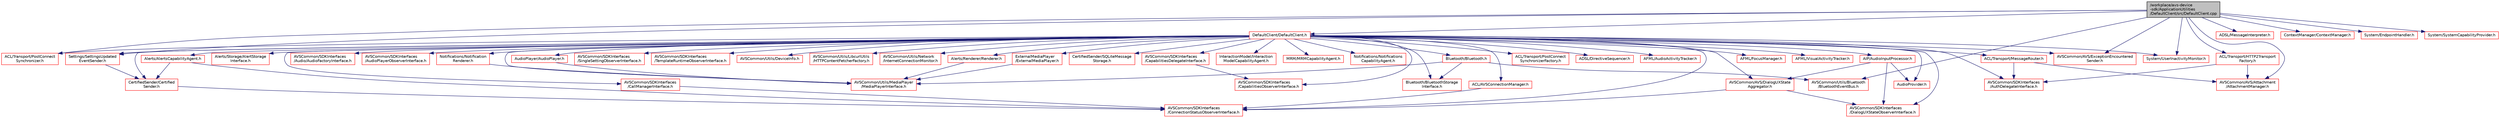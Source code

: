 digraph "/workplace/avs-device-sdk/ApplicationUtilities/DefaultClient/src/DefaultClient.cpp"
{
  edge [fontname="Helvetica",fontsize="10",labelfontname="Helvetica",labelfontsize="10"];
  node [fontname="Helvetica",fontsize="10",shape=record];
  Node1 [label="/workplace/avs-device\l-sdk/ApplicationUtilities\l/DefaultClient/src/DefaultClient.cpp",height=0.2,width=0.4,color="black", fillcolor="grey75", style="filled", fontcolor="black"];
  Node1 -> Node2 [color="midnightblue",fontsize="10",style="solid",fontname="Helvetica"];
  Node2 [label="DefaultClient/DefaultClient.h",height=0.2,width=0.4,color="red", fillcolor="white", style="filled",URL="$_default_client_8h.html"];
  Node2 -> Node3 [color="midnightblue",fontsize="10",style="solid",fontname="Helvetica"];
  Node3 [label="ACL/AVSConnectionManager.h",height=0.2,width=0.4,color="red", fillcolor="white", style="filled",URL="$_a_v_s_connection_manager_8h.html"];
  Node3 -> Node4 [color="midnightblue",fontsize="10",style="solid",fontname="Helvetica"];
  Node4 [label="AVSCommon/SDKInterfaces\l/ConnectionStatusObserverInterface.h",height=0.2,width=0.4,color="red", fillcolor="white", style="filled",URL="$_connection_status_observer_interface_8h.html"];
  Node2 -> Node5 [color="midnightblue",fontsize="10",style="solid",fontname="Helvetica"];
  Node5 [label="ACL/Transport/MessageRouter.h",height=0.2,width=0.4,color="red", fillcolor="white", style="filled",URL="$_message_router_8h.html"];
  Node5 -> Node6 [color="midnightblue",fontsize="10",style="solid",fontname="Helvetica"];
  Node6 [label="AVSCommon/AVS/Attachment\l/AttachmentManager.h",height=0.2,width=0.4,color="red", fillcolor="white", style="filled",URL="$_attachment_manager_8h.html"];
  Node5 -> Node7 [color="midnightblue",fontsize="10",style="solid",fontname="Helvetica"];
  Node7 [label="AVSCommon/SDKInterfaces\l/AuthDelegateInterface.h",height=0.2,width=0.4,color="red", fillcolor="white", style="filled",URL="$_auth_delegate_interface_8h.html"];
  Node2 -> Node8 [color="midnightblue",fontsize="10",style="solid",fontname="Helvetica"];
  Node8 [label="ACL/Transport/PostConnect\lSynchronizer.h",height=0.2,width=0.4,color="red", fillcolor="white", style="filled",URL="$_post_connect_synchronizer_8h.html"];
  Node2 -> Node9 [color="midnightblue",fontsize="10",style="solid",fontname="Helvetica"];
  Node9 [label="ACL/Transport/PostConnect\lSynchronizerFactory.h",height=0.2,width=0.4,color="red", fillcolor="white", style="filled",URL="$_post_connect_synchronizer_factory_8h.html"];
  Node2 -> Node10 [color="midnightblue",fontsize="10",style="solid",fontname="Helvetica"];
  Node10 [label="ADSL/DirectiveSequencer.h",height=0.2,width=0.4,color="red", fillcolor="white", style="filled",URL="$_directive_sequencer_8h.html"];
  Node2 -> Node11 [color="midnightblue",fontsize="10",style="solid",fontname="Helvetica"];
  Node11 [label="AFML/AudioActivityTracker.h",height=0.2,width=0.4,color="red", fillcolor="white", style="filled",URL="$_audio_activity_tracker_8h.html"];
  Node2 -> Node12 [color="midnightblue",fontsize="10",style="solid",fontname="Helvetica"];
  Node12 [label="AFML/FocusManager.h",height=0.2,width=0.4,color="red", fillcolor="white", style="filled",URL="$_focus_manager_8h.html"];
  Node2 -> Node13 [color="midnightblue",fontsize="10",style="solid",fontname="Helvetica"];
  Node13 [label="AFML/VisualActivityTracker.h",height=0.2,width=0.4,color="red", fillcolor="white", style="filled",URL="$_visual_activity_tracker_8h.html"];
  Node2 -> Node14 [color="midnightblue",fontsize="10",style="solid",fontname="Helvetica"];
  Node14 [label="AIP/AudioInputProcessor.h",height=0.2,width=0.4,color="red", fillcolor="white", style="filled",URL="$_audio_input_processor_8h.html"];
  Node14 -> Node15 [color="midnightblue",fontsize="10",style="solid",fontname="Helvetica"];
  Node15 [label="AVSCommon/AVS/DialogUXState\lAggregator.h",height=0.2,width=0.4,color="red", fillcolor="white", style="filled",URL="$_dialog_u_x_state_aggregator_8h.html"];
  Node15 -> Node4 [color="midnightblue",fontsize="10",style="solid",fontname="Helvetica"];
  Node15 -> Node16 [color="midnightblue",fontsize="10",style="solid",fontname="Helvetica"];
  Node16 [label="AVSCommon/SDKInterfaces\l/DialogUXStateObserverInterface.h",height=0.2,width=0.4,color="red", fillcolor="white", style="filled",URL="$_dialog_u_x_state_observer_interface_8h.html"];
  Node14 -> Node16 [color="midnightblue",fontsize="10",style="solid",fontname="Helvetica"];
  Node14 -> Node17 [color="midnightblue",fontsize="10",style="solid",fontname="Helvetica"];
  Node17 [label="AudioProvider.h",height=0.2,width=0.4,color="red", fillcolor="white", style="filled",URL="$_audio_provider_8h.html"];
  Node2 -> Node17 [color="midnightblue",fontsize="10",style="solid",fontname="Helvetica"];
  Node2 -> Node18 [color="midnightblue",fontsize="10",style="solid",fontname="Helvetica"];
  Node18 [label="Alerts/AlertsCapabilityAgent.h",height=0.2,width=0.4,color="red", fillcolor="white", style="filled",URL="$_alerts_capability_agent_8h.html"];
  Node18 -> Node4 [color="midnightblue",fontsize="10",style="solid",fontname="Helvetica"];
  Node18 -> Node19 [color="midnightblue",fontsize="10",style="solid",fontname="Helvetica"];
  Node19 [label="CertifiedSender/Certified\lSender.h",height=0.2,width=0.4,color="red", fillcolor="white", style="filled",URL="$_certified_sender_8h.html"];
  Node19 -> Node4 [color="midnightblue",fontsize="10",style="solid",fontname="Helvetica"];
  Node2 -> Node20 [color="midnightblue",fontsize="10",style="solid",fontname="Helvetica"];
  Node20 [label="Alerts/Renderer/Renderer.h",height=0.2,width=0.4,color="red", fillcolor="white", style="filled",URL="$_renderer_8h.html"];
  Node20 -> Node21 [color="midnightblue",fontsize="10",style="solid",fontname="Helvetica"];
  Node21 [label="AVSCommon/Utils/MediaPlayer\l/MediaPlayerInterface.h",height=0.2,width=0.4,color="red", fillcolor="white", style="filled",URL="$_media_player_interface_8h.html"];
  Node2 -> Node22 [color="midnightblue",fontsize="10",style="solid",fontname="Helvetica"];
  Node22 [label="Alerts/Storage/AlertStorage\lInterface.h",height=0.2,width=0.4,color="red", fillcolor="white", style="filled",URL="$_alert_storage_interface_8h.html"];
  Node2 -> Node23 [color="midnightblue",fontsize="10",style="solid",fontname="Helvetica"];
  Node23 [label="AudioPlayer/AudioPlayer.h",height=0.2,width=0.4,color="red", fillcolor="white", style="filled",URL="$_audio_player_8h.html"];
  Node23 -> Node21 [color="midnightblue",fontsize="10",style="solid",fontname="Helvetica"];
  Node2 -> Node15 [color="midnightblue",fontsize="10",style="solid",fontname="Helvetica"];
  Node2 -> Node24 [color="midnightblue",fontsize="10",style="solid",fontname="Helvetica"];
  Node24 [label="AVSCommon/AVS/ExceptionEncountered\lSender.h",height=0.2,width=0.4,color="red", fillcolor="white", style="filled",URL="$_exception_encountered_sender_8h.html"];
  Node2 -> Node25 [color="midnightblue",fontsize="10",style="solid",fontname="Helvetica"];
  Node25 [label="AVSCommon/SDKInterfaces\l/Audio/AudioFactoryInterface.h",height=0.2,width=0.4,color="red", fillcolor="white", style="filled",URL="$_audio_factory_interface_8h.html"];
  Node2 -> Node7 [color="midnightblue",fontsize="10",style="solid",fontname="Helvetica"];
  Node2 -> Node26 [color="midnightblue",fontsize="10",style="solid",fontname="Helvetica"];
  Node26 [label="AVSCommon/SDKInterfaces\l/AudioPlayerObserverInterface.h",height=0.2,width=0.4,color="red", fillcolor="white", style="filled",URL="$_audio_player_observer_interface_8h.html"];
  Node2 -> Node27 [color="midnightblue",fontsize="10",style="solid",fontname="Helvetica"];
  Node27 [label="AVSCommon/SDKInterfaces\l/CallManagerInterface.h",height=0.2,width=0.4,color="red", fillcolor="white", style="filled",URL="$_call_manager_interface_8h.html"];
  Node27 -> Node4 [color="midnightblue",fontsize="10",style="solid",fontname="Helvetica"];
  Node2 -> Node4 [color="midnightblue",fontsize="10",style="solid",fontname="Helvetica"];
  Node2 -> Node28 [color="midnightblue",fontsize="10",style="solid",fontname="Helvetica"];
  Node28 [label="AVSCommon/SDKInterfaces\l/CapabilitiesDelegateInterface.h",height=0.2,width=0.4,color="red", fillcolor="white", style="filled",URL="$_capabilities_delegate_interface_8h.html"];
  Node28 -> Node29 [color="midnightblue",fontsize="10",style="solid",fontname="Helvetica"];
  Node29 [label="AVSCommon/SDKInterfaces\l/CapabilitiesObserverInterface.h",height=0.2,width=0.4,color="red", fillcolor="white", style="filled",URL="$_capabilities_observer_interface_8h.html"];
  Node2 -> Node29 [color="midnightblue",fontsize="10",style="solid",fontname="Helvetica"];
  Node2 -> Node16 [color="midnightblue",fontsize="10",style="solid",fontname="Helvetica"];
  Node2 -> Node30 [color="midnightblue",fontsize="10",style="solid",fontname="Helvetica"];
  Node30 [label="AVSCommon/SDKInterfaces\l/SingleSettingObserverInterface.h",height=0.2,width=0.4,color="red", fillcolor="white", style="filled",URL="$_single_setting_observer_interface_8h.html"];
  Node2 -> Node31 [color="midnightblue",fontsize="10",style="solid",fontname="Helvetica"];
  Node31 [label="AVSCommon/SDKInterfaces\l/TemplateRuntimeObserverInterface.h",height=0.2,width=0.4,color="red", fillcolor="white", style="filled",URL="$_template_runtime_observer_interface_8h.html"];
  Node2 -> Node32 [color="midnightblue",fontsize="10",style="solid",fontname="Helvetica"];
  Node32 [label="AVSCommon/Utils/DeviceInfo.h",height=0.2,width=0.4,color="red", fillcolor="white", style="filled",URL="$_device_info_8h.html"];
  Node2 -> Node33 [color="midnightblue",fontsize="10",style="solid",fontname="Helvetica"];
  Node33 [label="AVSCommon/Utils/LibcurlUtils\l/HTTPContentFetcherFactory.h",height=0.2,width=0.4,color="red", fillcolor="white", style="filled",URL="$_h_t_t_p_content_fetcher_factory_8h.html"];
  Node2 -> Node21 [color="midnightblue",fontsize="10",style="solid",fontname="Helvetica"];
  Node2 -> Node34 [color="midnightblue",fontsize="10",style="solid",fontname="Helvetica"];
  Node34 [label="AVSCommon/Utils/Network\l/InternetConnectionMonitor.h",height=0.2,width=0.4,color="red", fillcolor="white", style="filled",URL="$_internet_connection_monitor_8h.html"];
  Node2 -> Node35 [color="midnightblue",fontsize="10",style="solid",fontname="Helvetica"];
  Node35 [label="Bluetooth/Bluetooth.h",height=0.2,width=0.4,color="red", fillcolor="white", style="filled",URL="$_bluetooth_8h.html"];
  Node35 -> Node36 [color="midnightblue",fontsize="10",style="solid",fontname="Helvetica"];
  Node36 [label="AVSCommon/Utils/Bluetooth\l/BluetoothEventBus.h",height=0.2,width=0.4,color="red", fillcolor="white", style="filled",URL="$_bluetooth_event_bus_8h.html"];
  Node35 -> Node21 [color="midnightblue",fontsize="10",style="solid",fontname="Helvetica"];
  Node35 -> Node37 [color="midnightblue",fontsize="10",style="solid",fontname="Helvetica"];
  Node37 [label="Bluetooth/BluetoothStorage\lInterface.h",height=0.2,width=0.4,color="red", fillcolor="white", style="filled",URL="$_bluetooth_storage_interface_8h.html"];
  Node2 -> Node37 [color="midnightblue",fontsize="10",style="solid",fontname="Helvetica"];
  Node2 -> Node19 [color="midnightblue",fontsize="10",style="solid",fontname="Helvetica"];
  Node2 -> Node38 [color="midnightblue",fontsize="10",style="solid",fontname="Helvetica"];
  Node38 [label="CertifiedSender/SQLiteMessage\lStorage.h",height=0.2,width=0.4,color="red", fillcolor="white", style="filled",URL="$_s_q_lite_message_storage_8h.html"];
  Node2 -> Node39 [color="midnightblue",fontsize="10",style="solid",fontname="Helvetica"];
  Node39 [label="ExternalMediaPlayer\l/ExternalMediaPlayer.h",height=0.2,width=0.4,color="red", fillcolor="white", style="filled",URL="$_external_media_player_8h.html"];
  Node39 -> Node21 [color="midnightblue",fontsize="10",style="solid",fontname="Helvetica"];
  Node2 -> Node40 [color="midnightblue",fontsize="10",style="solid",fontname="Helvetica"];
  Node40 [label="InteractionModel/Interaction\lModelCapabilityAgent.h",height=0.2,width=0.4,color="red", fillcolor="white", style="filled",URL="$_interaction_model_capability_agent_8h.html"];
  Node2 -> Node41 [color="midnightblue",fontsize="10",style="solid",fontname="Helvetica"];
  Node41 [label="MRM/MRMCapabilityAgent.h",height=0.2,width=0.4,color="red", fillcolor="white", style="filled",URL="$_m_r_m_capability_agent_8h.html"];
  Node2 -> Node42 [color="midnightblue",fontsize="10",style="solid",fontname="Helvetica"];
  Node42 [label="Notifications/Notifications\lCapabilityAgent.h",height=0.2,width=0.4,color="red", fillcolor="white", style="filled",URL="$_notifications_capability_agent_8h.html"];
  Node2 -> Node43 [color="midnightblue",fontsize="10",style="solid",fontname="Helvetica"];
  Node43 [label="Notifications/Notification\lRenderer.h",height=0.2,width=0.4,color="red", fillcolor="white", style="filled",URL="$_notification_renderer_8h.html"];
  Node43 -> Node21 [color="midnightblue",fontsize="10",style="solid",fontname="Helvetica"];
  Node2 -> Node44 [color="midnightblue",fontsize="10",style="solid",fontname="Helvetica"];
  Node44 [label="Settings/SettingsUpdated\lEventSender.h",height=0.2,width=0.4,color="red", fillcolor="white", style="filled",URL="$_settings_updated_event_sender_8h.html"];
  Node44 -> Node19 [color="midnightblue",fontsize="10",style="solid",fontname="Helvetica"];
  Node2 -> Node45 [color="midnightblue",fontsize="10",style="solid",fontname="Helvetica"];
  Node45 [label="System/UserInactivityMonitor.h",height=0.2,width=0.4,color="red", fillcolor="white", style="filled",URL="$_user_inactivity_monitor_8h.html"];
  Node1 -> Node46 [color="midnightblue",fontsize="10",style="solid",fontname="Helvetica"];
  Node46 [label="ACL/Transport/HTTP2Transport\lFactory.h",height=0.2,width=0.4,color="red", fillcolor="white", style="filled",URL="$_h_t_t_p2_transport_factory_8h.html"];
  Node46 -> Node6 [color="midnightblue",fontsize="10",style="solid",fontname="Helvetica"];
  Node46 -> Node7 [color="midnightblue",fontsize="10",style="solid",fontname="Helvetica"];
  Node1 -> Node8 [color="midnightblue",fontsize="10",style="solid",fontname="Helvetica"];
  Node1 -> Node47 [color="midnightblue",fontsize="10",style="solid",fontname="Helvetica"];
  Node47 [label="ADSL/MessageInterpreter.h",height=0.2,width=0.4,color="red", fillcolor="white", style="filled",URL="$_message_interpreter_8h.html"];
  Node1 -> Node6 [color="midnightblue",fontsize="10",style="solid",fontname="Helvetica"];
  Node1 -> Node24 [color="midnightblue",fontsize="10",style="solid",fontname="Helvetica"];
  Node1 -> Node36 [color="midnightblue",fontsize="10",style="solid",fontname="Helvetica"];
  Node1 -> Node48 [color="midnightblue",fontsize="10",style="solid",fontname="Helvetica"];
  Node48 [label="ContextManager/ContextManager.h",height=0.2,width=0.4,color="red", fillcolor="white", style="filled",URL="$_context_manager_8h.html"];
  Node1 -> Node44 [color="midnightblue",fontsize="10",style="solid",fontname="Helvetica"];
  Node1 -> Node49 [color="midnightblue",fontsize="10",style="solid",fontname="Helvetica"];
  Node49 [label="System/EndpointHandler.h",height=0.2,width=0.4,color="red", fillcolor="white", style="filled",URL="$_endpoint_handler_8h.html"];
  Node1 -> Node50 [color="midnightblue",fontsize="10",style="solid",fontname="Helvetica"];
  Node50 [label="System/SystemCapabilityProvider.h",height=0.2,width=0.4,color="red", fillcolor="white", style="filled",URL="$_system_capability_provider_8h.html"];
  Node1 -> Node45 [color="midnightblue",fontsize="10",style="solid",fontname="Helvetica"];
}
